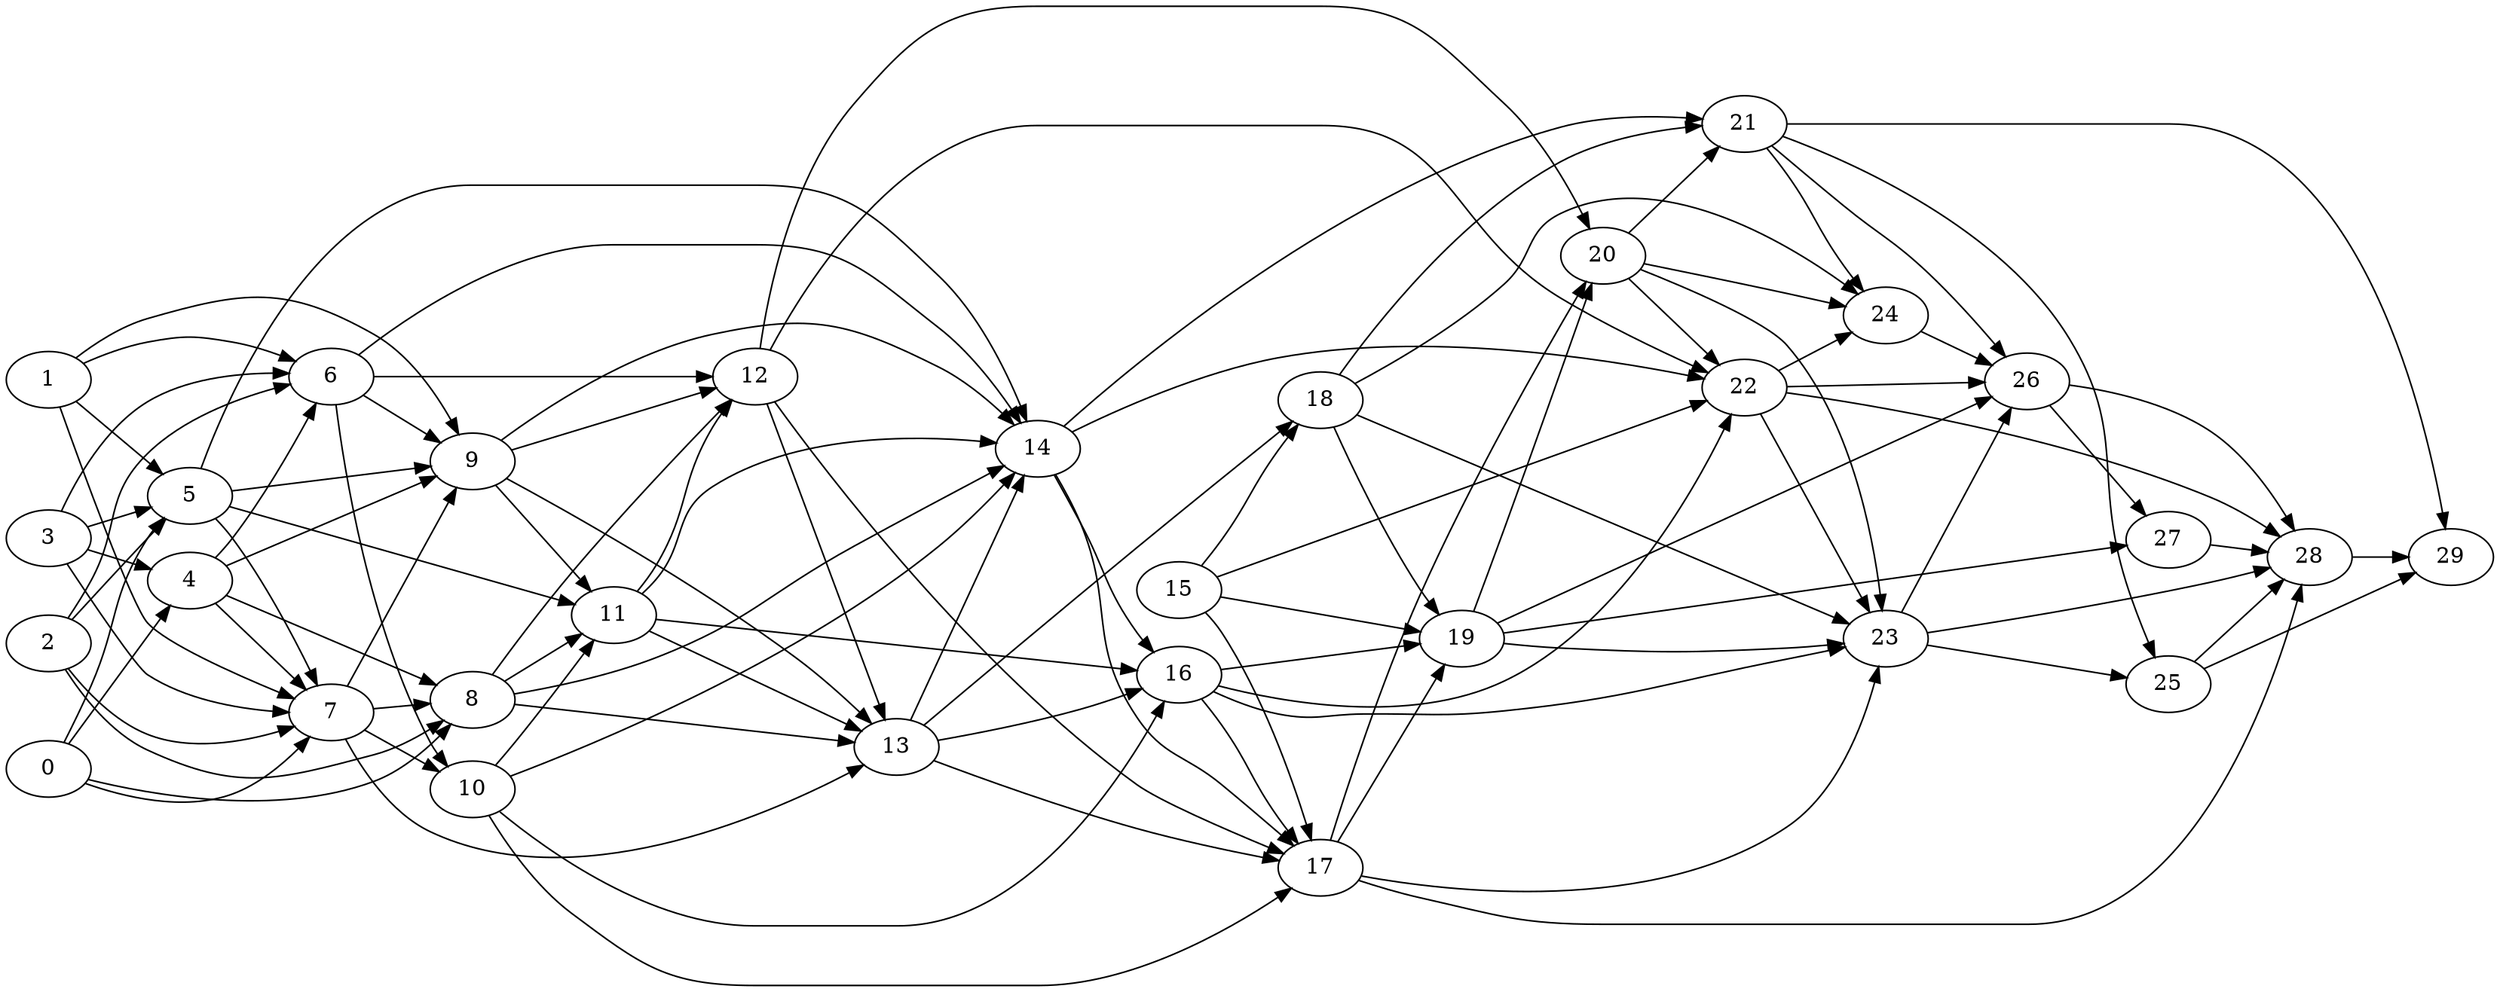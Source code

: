digraph Taskflow {
rankdir=LR;
p0x7f95e780b0d0[label="0" ];
p0x7f95e780b0d0 -> p0x7f95e780ac50;
p0x7f95e780b0d0 -> p0x7f95e780ab30;
p0x7f95e780b0d0 -> p0x7f95e780a8f0;
p0x7f95e780b0d0 -> p0x7f95e780a7d0;
p0x7f95e780afb0[label="1" ];
p0x7f95e780afb0 -> p0x7f95e780ab30;
p0x7f95e780afb0 -> p0x7f95e780aa10;
p0x7f95e780afb0 -> p0x7f95e780a8f0;
p0x7f95e780afb0 -> p0x7f95e780a6b0;
p0x7f95e780ae90[label="2" ];
p0x7f95e780ae90 -> p0x7f95e780ab30;
p0x7f95e780ae90 -> p0x7f95e780aa10;
p0x7f95e780ae90 -> p0x7f95e780a8f0;
p0x7f95e780ae90 -> p0x7f95e780a7d0;
p0x7f95e780ad70[label="3" ];
p0x7f95e780ad70 -> p0x7f95e780ac50;
p0x7f95e780ad70 -> p0x7f95e780ab30;
p0x7f95e780ad70 -> p0x7f95e780aa10;
p0x7f95e780ad70 -> p0x7f95e780a8f0;
p0x7f95e780ac50[label="4" ];
p0x7f95e780ac50 -> p0x7f95e780aa10;
p0x7f95e780ac50 -> p0x7f95e780a8f0;
p0x7f95e780ac50 -> p0x7f95e780a7d0;
p0x7f95e780ac50 -> p0x7f95e780a6b0;
p0x7f95e780ab30[label="5" ];
p0x7f95e780ab30 -> p0x7f95e780a8f0;
p0x7f95e780ab30 -> p0x7f95e780a6b0;
p0x7f95e780ab30 -> p0x7f95e780a470;
p0x7f95e780ab30 -> p0x7f95e780a110;
p0x7f95e780aa10[label="6" ];
p0x7f95e780aa10 -> p0x7f95e780a6b0;
p0x7f95e780aa10 -> p0x7f95e780a590;
p0x7f95e780aa10 -> p0x7f95e780a350;
p0x7f95e780aa10 -> p0x7f95e780a110;
p0x7f95e780a8f0[label="7" ];
p0x7f95e780a8f0 -> p0x7f95e780a7d0;
p0x7f95e780a8f0 -> p0x7f95e780a6b0;
p0x7f95e780a8f0 -> p0x7f95e780a590;
p0x7f95e780a8f0 -> p0x7f95e780a230;
p0x7f95e780a7d0[label="8" ];
p0x7f95e780a7d0 -> p0x7f95e780a470;
p0x7f95e780a7d0 -> p0x7f95e780a350;
p0x7f95e780a7d0 -> p0x7f95e780a230;
p0x7f95e780a7d0 -> p0x7f95e780a110;
p0x7f95e780a6b0[label="9" ];
p0x7f95e780a6b0 -> p0x7f95e780a470;
p0x7f95e780a6b0 -> p0x7f95e780a350;
p0x7f95e780a6b0 -> p0x7f95e780a230;
p0x7f95e780a6b0 -> p0x7f95e780a110;
p0x7f95e780a590[label="10" ];
p0x7f95e780a590 -> p0x7f95e780a470;
p0x7f95e780a590 -> p0x7f95e780a110;
p0x7f95e780a590 -> p0x7f95e7809ed0;
p0x7f95e780a590 -> p0x7f95e7809db0;
p0x7f95e780a470[label="11" ];
p0x7f95e780a470 -> p0x7f95e780a350;
p0x7f95e780a470 -> p0x7f95e780a230;
p0x7f95e780a470 -> p0x7f95e780a110;
p0x7f95e780a470 -> p0x7f95e7809ed0;
p0x7f95e780a350[label="12" ];
p0x7f95e780a350 -> p0x7f95e780a230;
p0x7f95e780a350 -> p0x7f95e7809db0;
p0x7f95e780a350 -> p0x7f95e7809a50;
p0x7f95e780a350 -> p0x7f95e7809810;
p0x7f95e780a230[label="13" ];
p0x7f95e780a230 -> p0x7f95e780a110;
p0x7f95e780a230 -> p0x7f95e7809ed0;
p0x7f95e780a230 -> p0x7f95e7809db0;
p0x7f95e780a230 -> p0x7f95e7809c90;
p0x7f95e780a110[label="14" ];
p0x7f95e780a110 -> p0x7f95e7809ed0;
p0x7f95e780a110 -> p0x7f95e7809db0;
p0x7f95e780a110 -> p0x7f95e7809930;
p0x7f95e780a110 -> p0x7f95e7809810;
p0x7f95e7809ff0[label="15" ];
p0x7f95e7809ff0 -> p0x7f95e7809db0;
p0x7f95e7809ff0 -> p0x7f95e7809c90;
p0x7f95e7809ff0 -> p0x7f95e7809b70;
p0x7f95e7809ff0 -> p0x7f95e7809810;
p0x7f95e7809ed0[label="16" ];
p0x7f95e7809ed0 -> p0x7f95e7809db0;
p0x7f95e7809ed0 -> p0x7f95e7809b70;
p0x7f95e7809ed0 -> p0x7f95e7809810;
p0x7f95e7809ed0 -> p0x7f95e78096f0;
p0x7f95e7809db0[label="17" ];
p0x7f95e7809db0 -> p0x7f95e7809b70;
p0x7f95e7809db0 -> p0x7f95e7809a50;
p0x7f95e7809db0 -> p0x7f95e78096f0;
p0x7f95e7809db0 -> p0x7f95e7809150;
p0x7f95e7809c90[label="18" ];
p0x7f95e7809c90 -> p0x7f95e7809b70;
p0x7f95e7809c90 -> p0x7f95e7809930;
p0x7f95e7809c90 -> p0x7f95e78096f0;
p0x7f95e7809c90 -> p0x7f95e78095d0;
p0x7f95e7809b70[label="19" ];
p0x7f95e7809b70 -> p0x7f95e7809a50;
p0x7f95e7809b70 -> p0x7f95e78096f0;
p0x7f95e7809b70 -> p0x7f95e7809390;
p0x7f95e7809b70 -> p0x7f95e7809270;
p0x7f95e7809a50[label="20" ];
p0x7f95e7809a50 -> p0x7f95e7809930;
p0x7f95e7809a50 -> p0x7f95e7809810;
p0x7f95e7809a50 -> p0x7f95e78096f0;
p0x7f95e7809a50 -> p0x7f95e78095d0;
p0x7f95e7809930[label="21" ];
p0x7f95e7809930 -> p0x7f95e78095d0;
p0x7f95e7809930 -> p0x7f95e78094b0;
p0x7f95e7809930 -> p0x7f95e7809390;
p0x7f95e7809930 -> p0x7f95e7809030;
p0x7f95e7809810[label="22" ];
p0x7f95e7809810 -> p0x7f95e78096f0;
p0x7f95e7809810 -> p0x7f95e78095d0;
p0x7f95e7809810 -> p0x7f95e7809390;
p0x7f95e7809810 -> p0x7f95e7809150;
p0x7f95e78096f0[label="23" ];
p0x7f95e78096f0 -> p0x7f95e78094b0;
p0x7f95e78096f0 -> p0x7f95e7809390;
p0x7f95e78096f0 -> p0x7f95e7809150;
p0x7f95e78095d0[label="24" ];
p0x7f95e78095d0 -> p0x7f95e7809390;
p0x7f95e78094b0[label="25" ];
p0x7f95e78094b0 -> p0x7f95e7809150;
p0x7f95e78094b0 -> p0x7f95e7809030;
p0x7f95e7809390[label="26" ];
p0x7f95e7809390 -> p0x7f95e7809270;
p0x7f95e7809390 -> p0x7f95e7809150;
p0x7f95e7809270[label="27" ];
p0x7f95e7809270 -> p0x7f95e7809150;
p0x7f95e7809150[label="28" ];
p0x7f95e7809150 -> p0x7f95e7809030;
p0x7f95e7809030[label="29" ];
}
